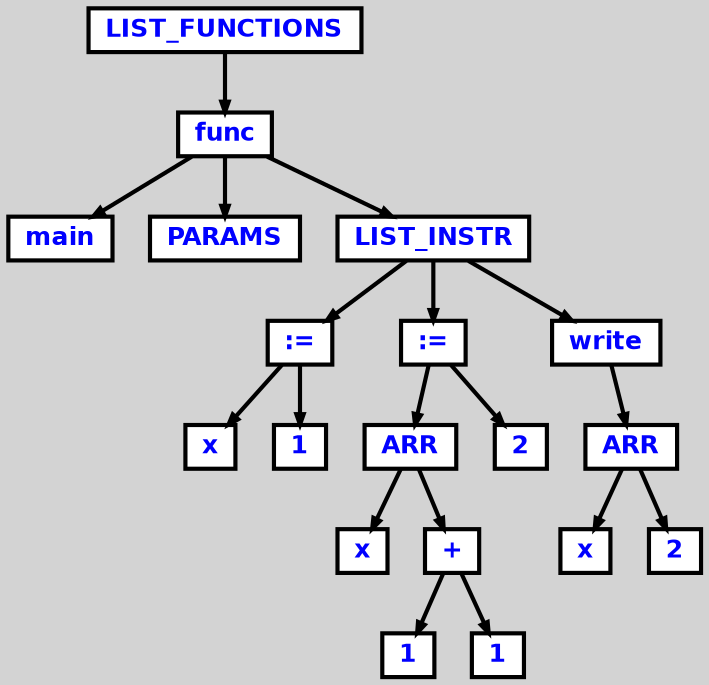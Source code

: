 digraph {

	ordering=out;
	ranksep=.4;
	bgcolor="lightgrey"; node [shape=box, fixedsize=false, fontsize=12, fontname="Helvetica-bold", fontcolor="blue"
		width=.25, height=.25, color="black", fillcolor="white", style="filled, solid, bold"];
	edge [arrowsize=.5, color="black", style="bold"]

  n0 [label="LIST_FUNCTIONS"];
  n1 [label="func"];
  n1 [label="func"];
  n2 [label="main"];
  n3 [label="PARAMS"];
  n4 [label="LIST_INSTR"];
  n4 [label="LIST_INSTR"];
  n5 [label=":="];
  n5 [label=":="];
  n6 [label="x"];
  n7 [label="1"];
  n8 [label=":="];
  n8 [label=":="];
  n9 [label="ARR"];
  n9 [label="ARR"];
  n10 [label="x"];
  n11 [label="+"];
  n11 [label="+"];
  n12 [label="1"];
  n13 [label="1"];
  n14 [label="2"];
  n15 [label="write"];
  n15 [label="write"];
  n16 [label="ARR"];
  n16 [label="ARR"];
  n17 [label="x"];
  n18 [label="2"];

  n0 -> n1 // "LIST_FUNCTIONS" -> "func"
  n1 -> n2 // "func" -> "main"
  n1 -> n3 // "func" -> "PARAMS"
  n1 -> n4 // "func" -> "LIST_INSTR"
  n4 -> n5 // "LIST_INSTR" -> ":="
  n5 -> n6 // ":=" -> "x"
  n5 -> n7 // ":=" -> "1"
  n4 -> n8 // "LIST_INSTR" -> ":="
  n8 -> n9 // ":=" -> "ARR"
  n9 -> n10 // "ARR" -> "x"
  n9 -> n11 // "ARR" -> "+"
  n11 -> n12 // "+" -> "1"
  n11 -> n13 // "+" -> "1"
  n8 -> n14 // ":=" -> "2"
  n4 -> n15 // "LIST_INSTR" -> "write"
  n15 -> n16 // "write" -> "ARR"
  n16 -> n17 // "ARR" -> "x"
  n16 -> n18 // "ARR" -> "2"

}
